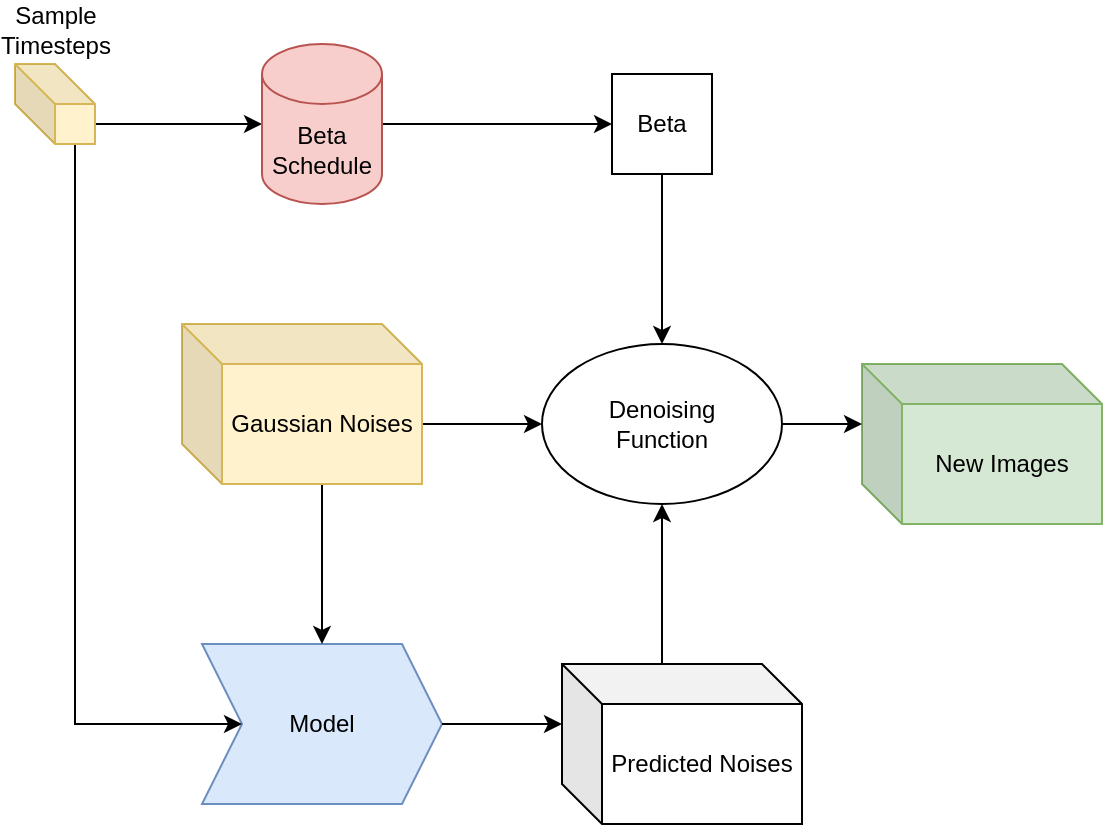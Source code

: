 <mxfile version="22.1.21" type="google">
  <diagram name="Page-1" id="3wJtyTECtPKDYDXTxwJ-">
    <mxGraphModel grid="1" page="1" gridSize="10" guides="1" tooltips="1" connect="1" arrows="1" fold="1" pageScale="1" pageWidth="1700" pageHeight="1100" math="0" shadow="0">
      <root>
        <mxCell id="0" />
        <mxCell id="1" parent="0" />
        <mxCell id="vHcdsUJvBwSIHfUrbDWg-3" value="Model" style="shape=step;perimeter=stepPerimeter;whiteSpace=wrap;html=1;fixedSize=1;labelBackgroundColor=none;fillColor=#dae8fc;strokeColor=#6c8ebf;" vertex="1" parent="1">
          <mxGeometry x="690" y="690" width="120" height="80" as="geometry" />
        </mxCell>
        <mxCell id="NrXDbZhaZ0D5YyfvQVJX-6" style="edgeStyle=orthogonalEdgeStyle;rounded=0;orthogonalLoop=1;jettySize=auto;html=1;exitX=0;exitY=0;exitDx=40;exitDy=30;exitPerimeter=0;entryX=0;entryY=0.5;entryDx=0;entryDy=0;entryPerimeter=0;" edge="1" parent="1" source="vHcdsUJvBwSIHfUrbDWg-6" target="r4aIxJMADVmIpxPD_YbJ-1">
          <mxGeometry relative="1" as="geometry">
            <mxPoint x="688.5" y="430" as="targetPoint" />
          </mxGeometry>
        </mxCell>
        <mxCell id="NrXDbZhaZ0D5YyfvQVJX-13" style="edgeStyle=orthogonalEdgeStyle;rounded=0;orthogonalLoop=1;jettySize=auto;html=1;exitX=0;exitY=0;exitDx=30;exitDy=40;exitPerimeter=0;entryX=0;entryY=0.5;entryDx=0;entryDy=0;" edge="1" parent="1" source="vHcdsUJvBwSIHfUrbDWg-6" target="vHcdsUJvBwSIHfUrbDWg-3">
          <mxGeometry relative="1" as="geometry">
            <Array as="points">
              <mxPoint x="626" y="730" />
            </Array>
          </mxGeometry>
        </mxCell>
        <mxCell id="vHcdsUJvBwSIHfUrbDWg-6" value="Sample Timesteps" style="shape=cube;whiteSpace=wrap;html=1;boundedLbl=1;backgroundOutline=1;darkOpacity=0.05;darkOpacity2=0.1;labelPosition=center;verticalLabelPosition=top;align=center;verticalAlign=bottom;fillColor=#fff2cc;strokeColor=#d6b656;" vertex="1" parent="1">
          <mxGeometry x="596.5" y="400" width="40" height="40" as="geometry" />
        </mxCell>
        <mxCell id="NrXDbZhaZ0D5YyfvQVJX-8" style="edgeStyle=orthogonalEdgeStyle;rounded=0;orthogonalLoop=1;jettySize=auto;html=1;exitX=0;exitY=0;exitDx=120;exitDy=50;exitPerimeter=0;entryX=0;entryY=0.5;entryDx=0;entryDy=0;" edge="1" parent="1" source="vHcdsUJvBwSIHfUrbDWg-12" target="STG6v0s9dP_hLEZZDNCE-15">
          <mxGeometry relative="1" as="geometry" />
        </mxCell>
        <mxCell id="NrXDbZhaZ0D5YyfvQVJX-9" style="edgeStyle=orthogonalEdgeStyle;rounded=0;orthogonalLoop=1;jettySize=auto;html=1;exitX=0;exitY=0;exitDx=70;exitDy=80;exitPerimeter=0;entryX=0.5;entryY=0;entryDx=0;entryDy=0;" edge="1" parent="1" source="vHcdsUJvBwSIHfUrbDWg-12" target="vHcdsUJvBwSIHfUrbDWg-3">
          <mxGeometry relative="1" as="geometry" />
        </mxCell>
        <mxCell id="vHcdsUJvBwSIHfUrbDWg-12" value="Gaussian Noises" style="shape=cube;whiteSpace=wrap;html=1;boundedLbl=1;backgroundOutline=1;darkOpacity=0.05;darkOpacity2=0.1;fillColor=#fff2cc;strokeColor=#d6b656;" vertex="1" parent="1">
          <mxGeometry x="680" y="530" width="120" height="80" as="geometry" />
        </mxCell>
        <mxCell id="NrXDbZhaZ0D5YyfvQVJX-4" style="edgeStyle=orthogonalEdgeStyle;rounded=0;orthogonalLoop=1;jettySize=auto;html=1;exitX=0;exitY=0;exitDx=50;exitDy=0;exitPerimeter=0;entryX=0.5;entryY=1;entryDx=0;entryDy=0;" edge="1" parent="1" source="vHcdsUJvBwSIHfUrbDWg-23" target="STG6v0s9dP_hLEZZDNCE-15">
          <mxGeometry relative="1" as="geometry" />
        </mxCell>
        <mxCell id="vHcdsUJvBwSIHfUrbDWg-23" value="Predicted Noises" style="shape=cube;whiteSpace=wrap;html=1;boundedLbl=1;backgroundOutline=1;darkOpacity=0.05;darkOpacity2=0.1;" vertex="1" parent="1">
          <mxGeometry x="870" y="700" width="120" height="80" as="geometry" />
        </mxCell>
        <mxCell id="vHcdsUJvBwSIHfUrbDWg-24" style="edgeStyle=orthogonalEdgeStyle;rounded=0;orthogonalLoop=1;jettySize=auto;html=1;exitX=1;exitY=0.5;exitDx=0;exitDy=0;entryX=0;entryY=0;entryDx=0;entryDy=30;entryPerimeter=0;" edge="1" parent="1" source="vHcdsUJvBwSIHfUrbDWg-3" target="vHcdsUJvBwSIHfUrbDWg-23">
          <mxGeometry relative="1" as="geometry" />
        </mxCell>
        <mxCell id="NrXDbZhaZ0D5YyfvQVJX-7" style="edgeStyle=orthogonalEdgeStyle;rounded=0;orthogonalLoop=1;jettySize=auto;html=1;exitX=1;exitY=0.5;exitDx=0;exitDy=0;entryX=0;entryY=0.5;entryDx=0;entryDy=0;exitPerimeter=0;" edge="1" parent="1" source="r4aIxJMADVmIpxPD_YbJ-1" target="STG6v0s9dP_hLEZZDNCE-4">
          <mxGeometry relative="1" as="geometry">
            <mxPoint x="808.5" y="430" as="sourcePoint" />
          </mxGeometry>
        </mxCell>
        <mxCell id="NrXDbZhaZ0D5YyfvQVJX-10" style="edgeStyle=orthogonalEdgeStyle;rounded=0;orthogonalLoop=1;jettySize=auto;html=1;entryX=0.5;entryY=0;entryDx=0;entryDy=0;" edge="1" parent="1" source="STG6v0s9dP_hLEZZDNCE-4" target="STG6v0s9dP_hLEZZDNCE-15">
          <mxGeometry relative="1" as="geometry" />
        </mxCell>
        <mxCell id="STG6v0s9dP_hLEZZDNCE-4" value="Beta" style="whiteSpace=wrap;html=1;aspect=fixed;" vertex="1" parent="1">
          <mxGeometry x="895" y="405" width="50" height="50" as="geometry" />
        </mxCell>
        <mxCell id="STG6v0s9dP_hLEZZDNCE-15" value="Denoising&lt;br&gt;Function" style="ellipse;whiteSpace=wrap;html=1;" vertex="1" parent="1">
          <mxGeometry x="860" y="540" width="120" height="80" as="geometry" />
        </mxCell>
        <mxCell id="NrXDbZhaZ0D5YyfvQVJX-2" value="New Images" style="shape=cube;whiteSpace=wrap;html=1;boundedLbl=1;backgroundOutline=1;darkOpacity=0.05;darkOpacity2=0.1;fillColor=#d5e8d4;strokeColor=#82b366;" vertex="1" parent="1">
          <mxGeometry x="1020" y="550" width="120" height="80" as="geometry" />
        </mxCell>
        <mxCell id="NrXDbZhaZ0D5YyfvQVJX-3" style="edgeStyle=orthogonalEdgeStyle;rounded=0;orthogonalLoop=1;jettySize=auto;html=1;exitX=1;exitY=0.5;exitDx=0;exitDy=0;entryX=0;entryY=0;entryDx=0;entryDy=30;entryPerimeter=0;" edge="1" parent="1" source="STG6v0s9dP_hLEZZDNCE-15" target="NrXDbZhaZ0D5YyfvQVJX-2">
          <mxGeometry relative="1" as="geometry" />
        </mxCell>
        <mxCell id="r4aIxJMADVmIpxPD_YbJ-1" value="Beta Schedule" style="shape=cylinder3;whiteSpace=wrap;html=1;boundedLbl=1;backgroundOutline=1;size=15;fillColor=#f8cecc;strokeColor=#b85450;" vertex="1" parent="1">
          <mxGeometry x="720" y="390" width="60" height="80" as="geometry" />
        </mxCell>
      </root>
    </mxGraphModel>
  </diagram>
</mxfile>

